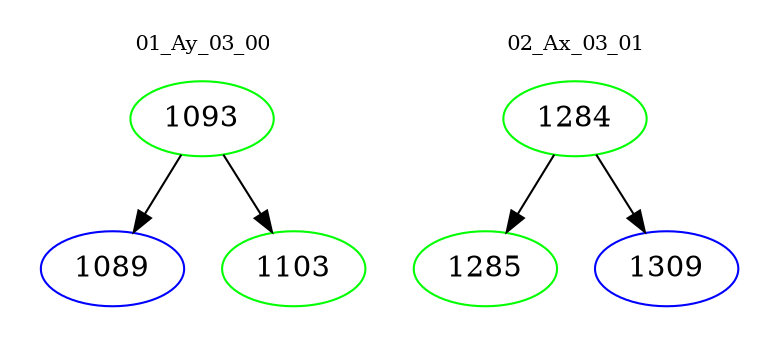 digraph{
subgraph cluster_0 {
color = white
label = "01_Ay_03_00";
fontsize=10;
T0_1093 [label="1093", color="green"]
T0_1093 -> T0_1089 [color="black"]
T0_1089 [label="1089", color="blue"]
T0_1093 -> T0_1103 [color="black"]
T0_1103 [label="1103", color="green"]
}
subgraph cluster_1 {
color = white
label = "02_Ax_03_01";
fontsize=10;
T1_1284 [label="1284", color="green"]
T1_1284 -> T1_1285 [color="black"]
T1_1285 [label="1285", color="green"]
T1_1284 -> T1_1309 [color="black"]
T1_1309 [label="1309", color="blue"]
}
}

